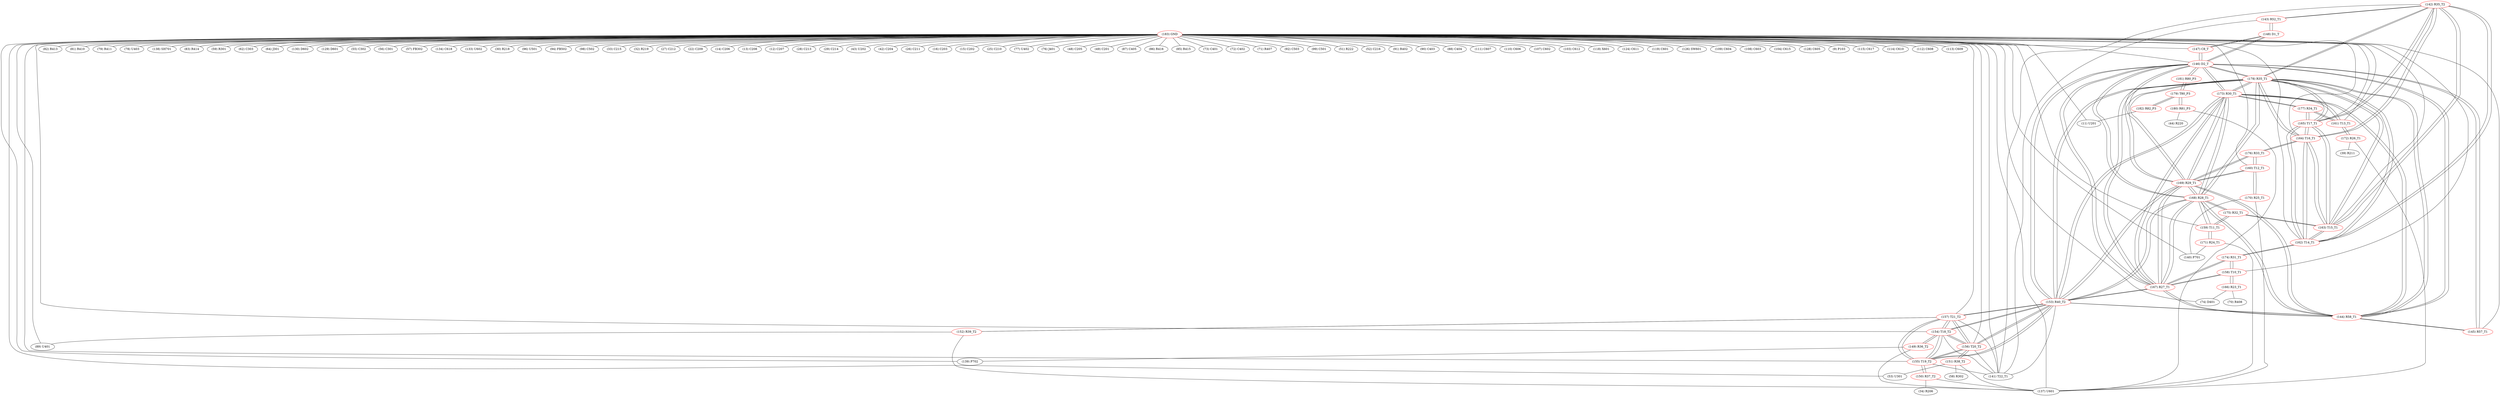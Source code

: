 graph {
	142 [label="(142) R35_T2" color=red]
	143 [label="(143) R52_T1"]
	141 [label="(141) T22_T1"]
	162 [label="(162) T14_T1"]
	163 [label="(163) T15_T1"]
	165 [label="(165) T17_T1"]
	164 [label="(164) T16_T1"]
	178 [label="(178) R35_T1"]
	143 [label="(143) R52_T1" color=red]
	148 [label="(148) D1_T"]
	142 [label="(142) R35_T2"]
	141 [label="(141) T22_T1"]
	144 [label="(144) R58_T1" color=red]
	146 [label="(146) D2_T"]
	153 [label="(153) R40_T2"]
	167 [label="(167) R27_T1"]
	168 [label="(168) R28_T1"]
	169 [label="(169) R29_T1"]
	173 [label="(173) R30_T1"]
	178 [label="(178) R35_T1"]
	145 [label="(145) R57_T1"]
	145 [label="(145) R57_T1" color=red]
	146 [label="(146) D2_T"]
	144 [label="(144) R58_T1"]
	146 [label="(146) D2_T" color=red]
	144 [label="(144) R58_T1"]
	153 [label="(153) R40_T2"]
	167 [label="(167) R27_T1"]
	168 [label="(168) R28_T1"]
	169 [label="(169) R29_T1"]
	173 [label="(173) R30_T1"]
	178 [label="(178) R35_T1"]
	148 [label="(148) D1_T"]
	147 [label="(147) C8_T"]
	145 [label="(145) R57_T1"]
	181 [label="(181) R80_P3"]
	147 [label="(147) C8_T" color=red]
	148 [label="(148) D1_T"]
	146 [label="(146) D2_T"]
	148 [label="(148) D1_T" color=red]
	146 [label="(146) D2_T"]
	147 [label="(147) C8_T"]
	143 [label="(143) R52_T1"]
	149 [label="(149) R36_T2" color=red]
	139 [label="(139) P702"]
	137 [label="(137) U601"]
	154 [label="(154) T18_T2"]
	150 [label="(150) R37_T2" color=red]
	34 [label="(34) R206"]
	137 [label="(137) U601"]
	155 [label="(155) T19_T2"]
	151 [label="(151) R38_T2" color=red]
	53 [label="(53) U301"]
	137 [label="(137) U601"]
	58 [label="(58) R302"]
	156 [label="(156) T20_T2"]
	152 [label="(152) R39_T2" color=red]
	137 [label="(137) U601"]
	89 [label="(89) U401"]
	157 [label="(157) T21_T2"]
	153 [label="(153) R40_T2" color=red]
	146 [label="(146) D2_T"]
	144 [label="(144) R58_T1"]
	167 [label="(167) R27_T1"]
	168 [label="(168) R28_T1"]
	169 [label="(169) R29_T1"]
	173 [label="(173) R30_T1"]
	178 [label="(178) R35_T1"]
	156 [label="(156) T20_T2"]
	157 [label="(157) T21_T2"]
	155 [label="(155) T19_T2"]
	141 [label="(141) T22_T1"]
	154 [label="(154) T18_T2"]
	154 [label="(154) T18_T2" color=red]
	156 [label="(156) T20_T2"]
	157 [label="(157) T21_T2"]
	155 [label="(155) T19_T2"]
	153 [label="(153) R40_T2"]
	141 [label="(141) T22_T1"]
	149 [label="(149) R36_T2"]
	155 [label="(155) T19_T2" color=red]
	156 [label="(156) T20_T2"]
	157 [label="(157) T21_T2"]
	153 [label="(153) R40_T2"]
	141 [label="(141) T22_T1"]
	154 [label="(154) T18_T2"]
	150 [label="(150) R37_T2"]
	156 [label="(156) T20_T2" color=red]
	157 [label="(157) T21_T2"]
	155 [label="(155) T19_T2"]
	153 [label="(153) R40_T2"]
	141 [label="(141) T22_T1"]
	154 [label="(154) T18_T2"]
	151 [label="(151) R38_T2"]
	157 [label="(157) T21_T2" color=red]
	156 [label="(156) T20_T2"]
	155 [label="(155) T19_T2"]
	153 [label="(153) R40_T2"]
	141 [label="(141) T22_T1"]
	154 [label="(154) T18_T2"]
	152 [label="(152) R39_T2"]
	158 [label="(158) T10_T1" color=red]
	166 [label="(166) R23_T1"]
	174 [label="(174) R31_T1"]
	167 [label="(167) R27_T1"]
	159 [label="(159) T11_T1" color=red]
	171 [label="(171) R24_T1"]
	175 [label="(175) R32_T1"]
	168 [label="(168) R28_T1"]
	160 [label="(160) T12_T1" color=red]
	176 [label="(176) R33_T1"]
	169 [label="(169) R29_T1"]
	170 [label="(170) R25_T1"]
	161 [label="(161) T13_T1" color=red]
	177 [label="(177) R34_T1"]
	173 [label="(173) R30_T1"]
	172 [label="(172) R26_T1"]
	162 [label="(162) T14_T1" color=red]
	163 [label="(163) T15_T1"]
	165 [label="(165) T17_T1"]
	164 [label="(164) T16_T1"]
	178 [label="(178) R35_T1"]
	142 [label="(142) R35_T2"]
	174 [label="(174) R31_T1"]
	163 [label="(163) T15_T1" color=red]
	162 [label="(162) T14_T1"]
	165 [label="(165) T17_T1"]
	164 [label="(164) T16_T1"]
	178 [label="(178) R35_T1"]
	142 [label="(142) R35_T2"]
	175 [label="(175) R32_T1"]
	164 [label="(164) T16_T1" color=red]
	162 [label="(162) T14_T1"]
	163 [label="(163) T15_T1"]
	165 [label="(165) T17_T1"]
	178 [label="(178) R35_T1"]
	142 [label="(142) R35_T2"]
	176 [label="(176) R33_T1"]
	165 [label="(165) T17_T1" color=red]
	162 [label="(162) T14_T1"]
	163 [label="(163) T15_T1"]
	164 [label="(164) T16_T1"]
	178 [label="(178) R35_T1"]
	142 [label="(142) R35_T2"]
	177 [label="(177) R34_T1"]
	166 [label="(166) R23_T1" color=red]
	74 [label="(74) D401"]
	70 [label="(70) R408"]
	158 [label="(158) T10_T1"]
	167 [label="(167) R27_T1" color=red]
	146 [label="(146) D2_T"]
	144 [label="(144) R58_T1"]
	153 [label="(153) R40_T2"]
	168 [label="(168) R28_T1"]
	169 [label="(169) R29_T1"]
	173 [label="(173) R30_T1"]
	178 [label="(178) R35_T1"]
	174 [label="(174) R31_T1"]
	158 [label="(158) T10_T1"]
	168 [label="(168) R28_T1" color=red]
	146 [label="(146) D2_T"]
	144 [label="(144) R58_T1"]
	153 [label="(153) R40_T2"]
	167 [label="(167) R27_T1"]
	169 [label="(169) R29_T1"]
	173 [label="(173) R30_T1"]
	178 [label="(178) R35_T1"]
	175 [label="(175) R32_T1"]
	159 [label="(159) T11_T1"]
	169 [label="(169) R29_T1" color=red]
	146 [label="(146) D2_T"]
	144 [label="(144) R58_T1"]
	153 [label="(153) R40_T2"]
	167 [label="(167) R27_T1"]
	168 [label="(168) R28_T1"]
	173 [label="(173) R30_T1"]
	178 [label="(178) R35_T1"]
	176 [label="(176) R33_T1"]
	160 [label="(160) T12_T1"]
	170 [label="(170) R25_T1" color=red]
	140 [label="(140) P701"]
	137 [label="(137) U601"]
	160 [label="(160) T12_T1"]
	171 [label="(171) R24_T1" color=red]
	137 [label="(137) U601"]
	140 [label="(140) P701"]
	159 [label="(159) T11_T1"]
	172 [label="(172) R26_T1" color=red]
	39 [label="(39) R211"]
	137 [label="(137) U601"]
	161 [label="(161) T13_T1"]
	173 [label="(173) R30_T1" color=red]
	146 [label="(146) D2_T"]
	144 [label="(144) R58_T1"]
	153 [label="(153) R40_T2"]
	167 [label="(167) R27_T1"]
	168 [label="(168) R28_T1"]
	169 [label="(169) R29_T1"]
	178 [label="(178) R35_T1"]
	161 [label="(161) T13_T1"]
	177 [label="(177) R34_T1"]
	174 [label="(174) R31_T1" color=red]
	167 [label="(167) R27_T1"]
	158 [label="(158) T10_T1"]
	162 [label="(162) T14_T1"]
	175 [label="(175) R32_T1" color=red]
	163 [label="(163) T15_T1"]
	159 [label="(159) T11_T1"]
	168 [label="(168) R28_T1"]
	176 [label="(176) R33_T1" color=red]
	164 [label="(164) T16_T1"]
	169 [label="(169) R29_T1"]
	160 [label="(160) T12_T1"]
	177 [label="(177) R34_T1" color=red]
	165 [label="(165) T17_T1"]
	161 [label="(161) T13_T1"]
	173 [label="(173) R30_T1"]
	178 [label="(178) R35_T1" color=red]
	146 [label="(146) D2_T"]
	144 [label="(144) R58_T1"]
	153 [label="(153) R40_T2"]
	167 [label="(167) R27_T1"]
	168 [label="(168) R28_T1"]
	169 [label="(169) R29_T1"]
	173 [label="(173) R30_T1"]
	162 [label="(162) T14_T1"]
	163 [label="(163) T15_T1"]
	165 [label="(165) T17_T1"]
	164 [label="(164) T16_T1"]
	142 [label="(142) R35_T2"]
	179 [label="(179) T80_P3" color=red]
	180 [label="(180) R81_P3"]
	182 [label="(182) R82_P3"]
	181 [label="(181) R80_P3"]
	180 [label="(180) R81_P3" color=red]
	44 [label="(44) R220"]
	137 [label="(137) U601"]
	179 [label="(179) T80_P3"]
	181 [label="(181) R80_P3" color=red]
	146 [label="(146) D2_T"]
	179 [label="(179) T80_P3"]
	182 [label="(182) R82_P3" color=red]
	11 [label="(11) U201"]
	179 [label="(179) T80_P3"]
	183 [label="(183) GND" color=red]
	82 [label="(82) R413"]
	81 [label="(81) R410"]
	79 [label="(79) R411"]
	78 [label="(78) U403"]
	138 [label="(138) SH701"]
	83 [label="(83) R414"]
	59 [label="(59) R301"]
	62 [label="(62) C303"]
	137 [label="(137) U601"]
	64 [label="(64) J301"]
	130 [label="(130) D602"]
	129 [label="(129) D601"]
	55 [label="(55) C302"]
	139 [label="(139) P702"]
	56 [label="(56) C301"]
	57 [label="(57) FB302"]
	53 [label="(53) U301"]
	134 [label="(134) C618"]
	133 [label="(133) U602"]
	30 [label="(30) R218"]
	140 [label="(140) P701"]
	96 [label="(96) U501"]
	94 [label="(94) FB502"]
	98 [label="(98) C502"]
	33 [label="(33) C215"]
	32 [label="(32) R219"]
	27 [label="(27) C212"]
	22 [label="(22) C209"]
	11 [label="(11) U201"]
	14 [label="(14) C206"]
	13 [label="(13) C208"]
	12 [label="(12) C207"]
	28 [label="(28) C213"]
	29 [label="(29) C214"]
	43 [label="(43) U202"]
	42 [label="(42) C204"]
	26 [label="(26) C211"]
	16 [label="(16) C203"]
	15 [label="(15) C202"]
	25 [label="(25) C210"]
	77 [label="(77) U402"]
	76 [label="(76) J401"]
	48 [label="(48) C205"]
	49 [label="(49) C201"]
	74 [label="(74) D401"]
	87 [label="(87) C405"]
	86 [label="(86) R416"]
	85 [label="(85) R415"]
	73 [label="(73) C401"]
	72 [label="(72) C402"]
	71 [label="(71) R407"]
	92 [label="(92) C503"]
	99 [label="(99) C501"]
	51 [label="(51) R222"]
	52 [label="(52) C216"]
	91 [label="(91) R402"]
	90 [label="(90) C403"]
	89 [label="(89) U401"]
	88 [label="(88) C404"]
	111 [label="(111) C607"]
	110 [label="(110) C606"]
	107 [label="(107) C602"]
	103 [label="(103) C612"]
	118 [label="(118) X601"]
	124 [label="(124) C611"]
	119 [label="(119) C601"]
	126 [label="(126) SW601"]
	109 [label="(109) C604"]
	108 [label="(108) C603"]
	104 [label="(104) C615"]
	128 [label="(128) C605"]
	9 [label="(9) P103"]
	115 [label="(115) C617"]
	114 [label="(114) C610"]
	112 [label="(112) C608"]
	113 [label="(113) C609"]
	158 [label="(158) T10_T1"]
	159 [label="(159) T11_T1"]
	160 [label="(160) T12_T1"]
	161 [label="(161) T13_T1"]
	156 [label="(156) T20_T2"]
	162 [label="(162) T14_T1"]
	163 [label="(163) T15_T1"]
	154 [label="(154) T18_T2"]
	157 [label="(157) T21_T2"]
	155 [label="(155) T19_T2"]
	147 [label="(147) C8_T"]
	164 [label="(164) T16_T1"]
	165 [label="(165) T17_T1"]
	146 [label="(146) D2_T"]
	141 [label="(141) T22_T1"]
	145 [label="(145) R57_T1"]
	142 -- 143
	142 -- 141
	142 -- 162
	142 -- 163
	142 -- 165
	142 -- 164
	142 -- 178
	143 -- 148
	143 -- 142
	143 -- 141
	144 -- 146
	144 -- 153
	144 -- 167
	144 -- 168
	144 -- 169
	144 -- 173
	144 -- 178
	144 -- 145
	145 -- 146
	145 -- 144
	146 -- 144
	146 -- 153
	146 -- 167
	146 -- 168
	146 -- 169
	146 -- 173
	146 -- 178
	146 -- 148
	146 -- 147
	146 -- 145
	146 -- 181
	147 -- 148
	147 -- 146
	148 -- 146
	148 -- 147
	148 -- 143
	149 -- 139
	149 -- 137
	149 -- 154
	150 -- 34
	150 -- 137
	150 -- 155
	151 -- 53
	151 -- 137
	151 -- 58
	151 -- 156
	152 -- 137
	152 -- 89
	152 -- 157
	153 -- 146
	153 -- 144
	153 -- 167
	153 -- 168
	153 -- 169
	153 -- 173
	153 -- 178
	153 -- 156
	153 -- 157
	153 -- 155
	153 -- 141
	153 -- 154
	154 -- 156
	154 -- 157
	154 -- 155
	154 -- 153
	154 -- 141
	154 -- 149
	155 -- 156
	155 -- 157
	155 -- 153
	155 -- 141
	155 -- 154
	155 -- 150
	156 -- 157
	156 -- 155
	156 -- 153
	156 -- 141
	156 -- 154
	156 -- 151
	157 -- 156
	157 -- 155
	157 -- 153
	157 -- 141
	157 -- 154
	157 -- 152
	158 -- 166
	158 -- 174
	158 -- 167
	159 -- 171
	159 -- 175
	159 -- 168
	160 -- 176
	160 -- 169
	160 -- 170
	161 -- 177
	161 -- 173
	161 -- 172
	162 -- 163
	162 -- 165
	162 -- 164
	162 -- 178
	162 -- 142
	162 -- 174
	163 -- 162
	163 -- 165
	163 -- 164
	163 -- 178
	163 -- 142
	163 -- 175
	164 -- 162
	164 -- 163
	164 -- 165
	164 -- 178
	164 -- 142
	164 -- 176
	165 -- 162
	165 -- 163
	165 -- 164
	165 -- 178
	165 -- 142
	165 -- 177
	166 -- 74
	166 -- 70
	166 -- 158
	167 -- 146
	167 -- 144
	167 -- 153
	167 -- 168
	167 -- 169
	167 -- 173
	167 -- 178
	167 -- 174
	167 -- 158
	168 -- 146
	168 -- 144
	168 -- 153
	168 -- 167
	168 -- 169
	168 -- 173
	168 -- 178
	168 -- 175
	168 -- 159
	169 -- 146
	169 -- 144
	169 -- 153
	169 -- 167
	169 -- 168
	169 -- 173
	169 -- 178
	169 -- 176
	169 -- 160
	170 -- 140
	170 -- 137
	170 -- 160
	171 -- 137
	171 -- 140
	171 -- 159
	172 -- 39
	172 -- 137
	172 -- 161
	173 -- 146
	173 -- 144
	173 -- 153
	173 -- 167
	173 -- 168
	173 -- 169
	173 -- 178
	173 -- 161
	173 -- 177
	174 -- 167
	174 -- 158
	174 -- 162
	175 -- 163
	175 -- 159
	175 -- 168
	176 -- 164
	176 -- 169
	176 -- 160
	177 -- 165
	177 -- 161
	177 -- 173
	178 -- 146
	178 -- 144
	178 -- 153
	178 -- 167
	178 -- 168
	178 -- 169
	178 -- 173
	178 -- 162
	178 -- 163
	178 -- 165
	178 -- 164
	178 -- 142
	179 -- 180
	179 -- 182
	179 -- 181
	180 -- 44
	180 -- 137
	180 -- 179
	181 -- 146
	181 -- 179
	182 -- 11
	182 -- 179
	183 -- 82
	183 -- 81
	183 -- 79
	183 -- 78
	183 -- 138
	183 -- 83
	183 -- 59
	183 -- 62
	183 -- 137
	183 -- 64
	183 -- 130
	183 -- 129
	183 -- 55
	183 -- 139
	183 -- 56
	183 -- 57
	183 -- 53
	183 -- 134
	183 -- 133
	183 -- 30
	183 -- 140
	183 -- 96
	183 -- 94
	183 -- 98
	183 -- 33
	183 -- 32
	183 -- 27
	183 -- 22
	183 -- 11
	183 -- 14
	183 -- 13
	183 -- 12
	183 -- 28
	183 -- 29
	183 -- 43
	183 -- 42
	183 -- 26
	183 -- 16
	183 -- 15
	183 -- 25
	183 -- 77
	183 -- 76
	183 -- 48
	183 -- 49
	183 -- 74
	183 -- 87
	183 -- 86
	183 -- 85
	183 -- 73
	183 -- 72
	183 -- 71
	183 -- 92
	183 -- 99
	183 -- 51
	183 -- 52
	183 -- 91
	183 -- 90
	183 -- 89
	183 -- 88
	183 -- 111
	183 -- 110
	183 -- 107
	183 -- 103
	183 -- 118
	183 -- 124
	183 -- 119
	183 -- 126
	183 -- 109
	183 -- 108
	183 -- 104
	183 -- 128
	183 -- 9
	183 -- 115
	183 -- 114
	183 -- 112
	183 -- 113
	183 -- 158
	183 -- 159
	183 -- 160
	183 -- 161
	183 -- 156
	183 -- 162
	183 -- 163
	183 -- 154
	183 -- 157
	183 -- 155
	183 -- 147
	183 -- 164
	183 -- 165
	183 -- 146
	183 -- 141
	183 -- 145
}